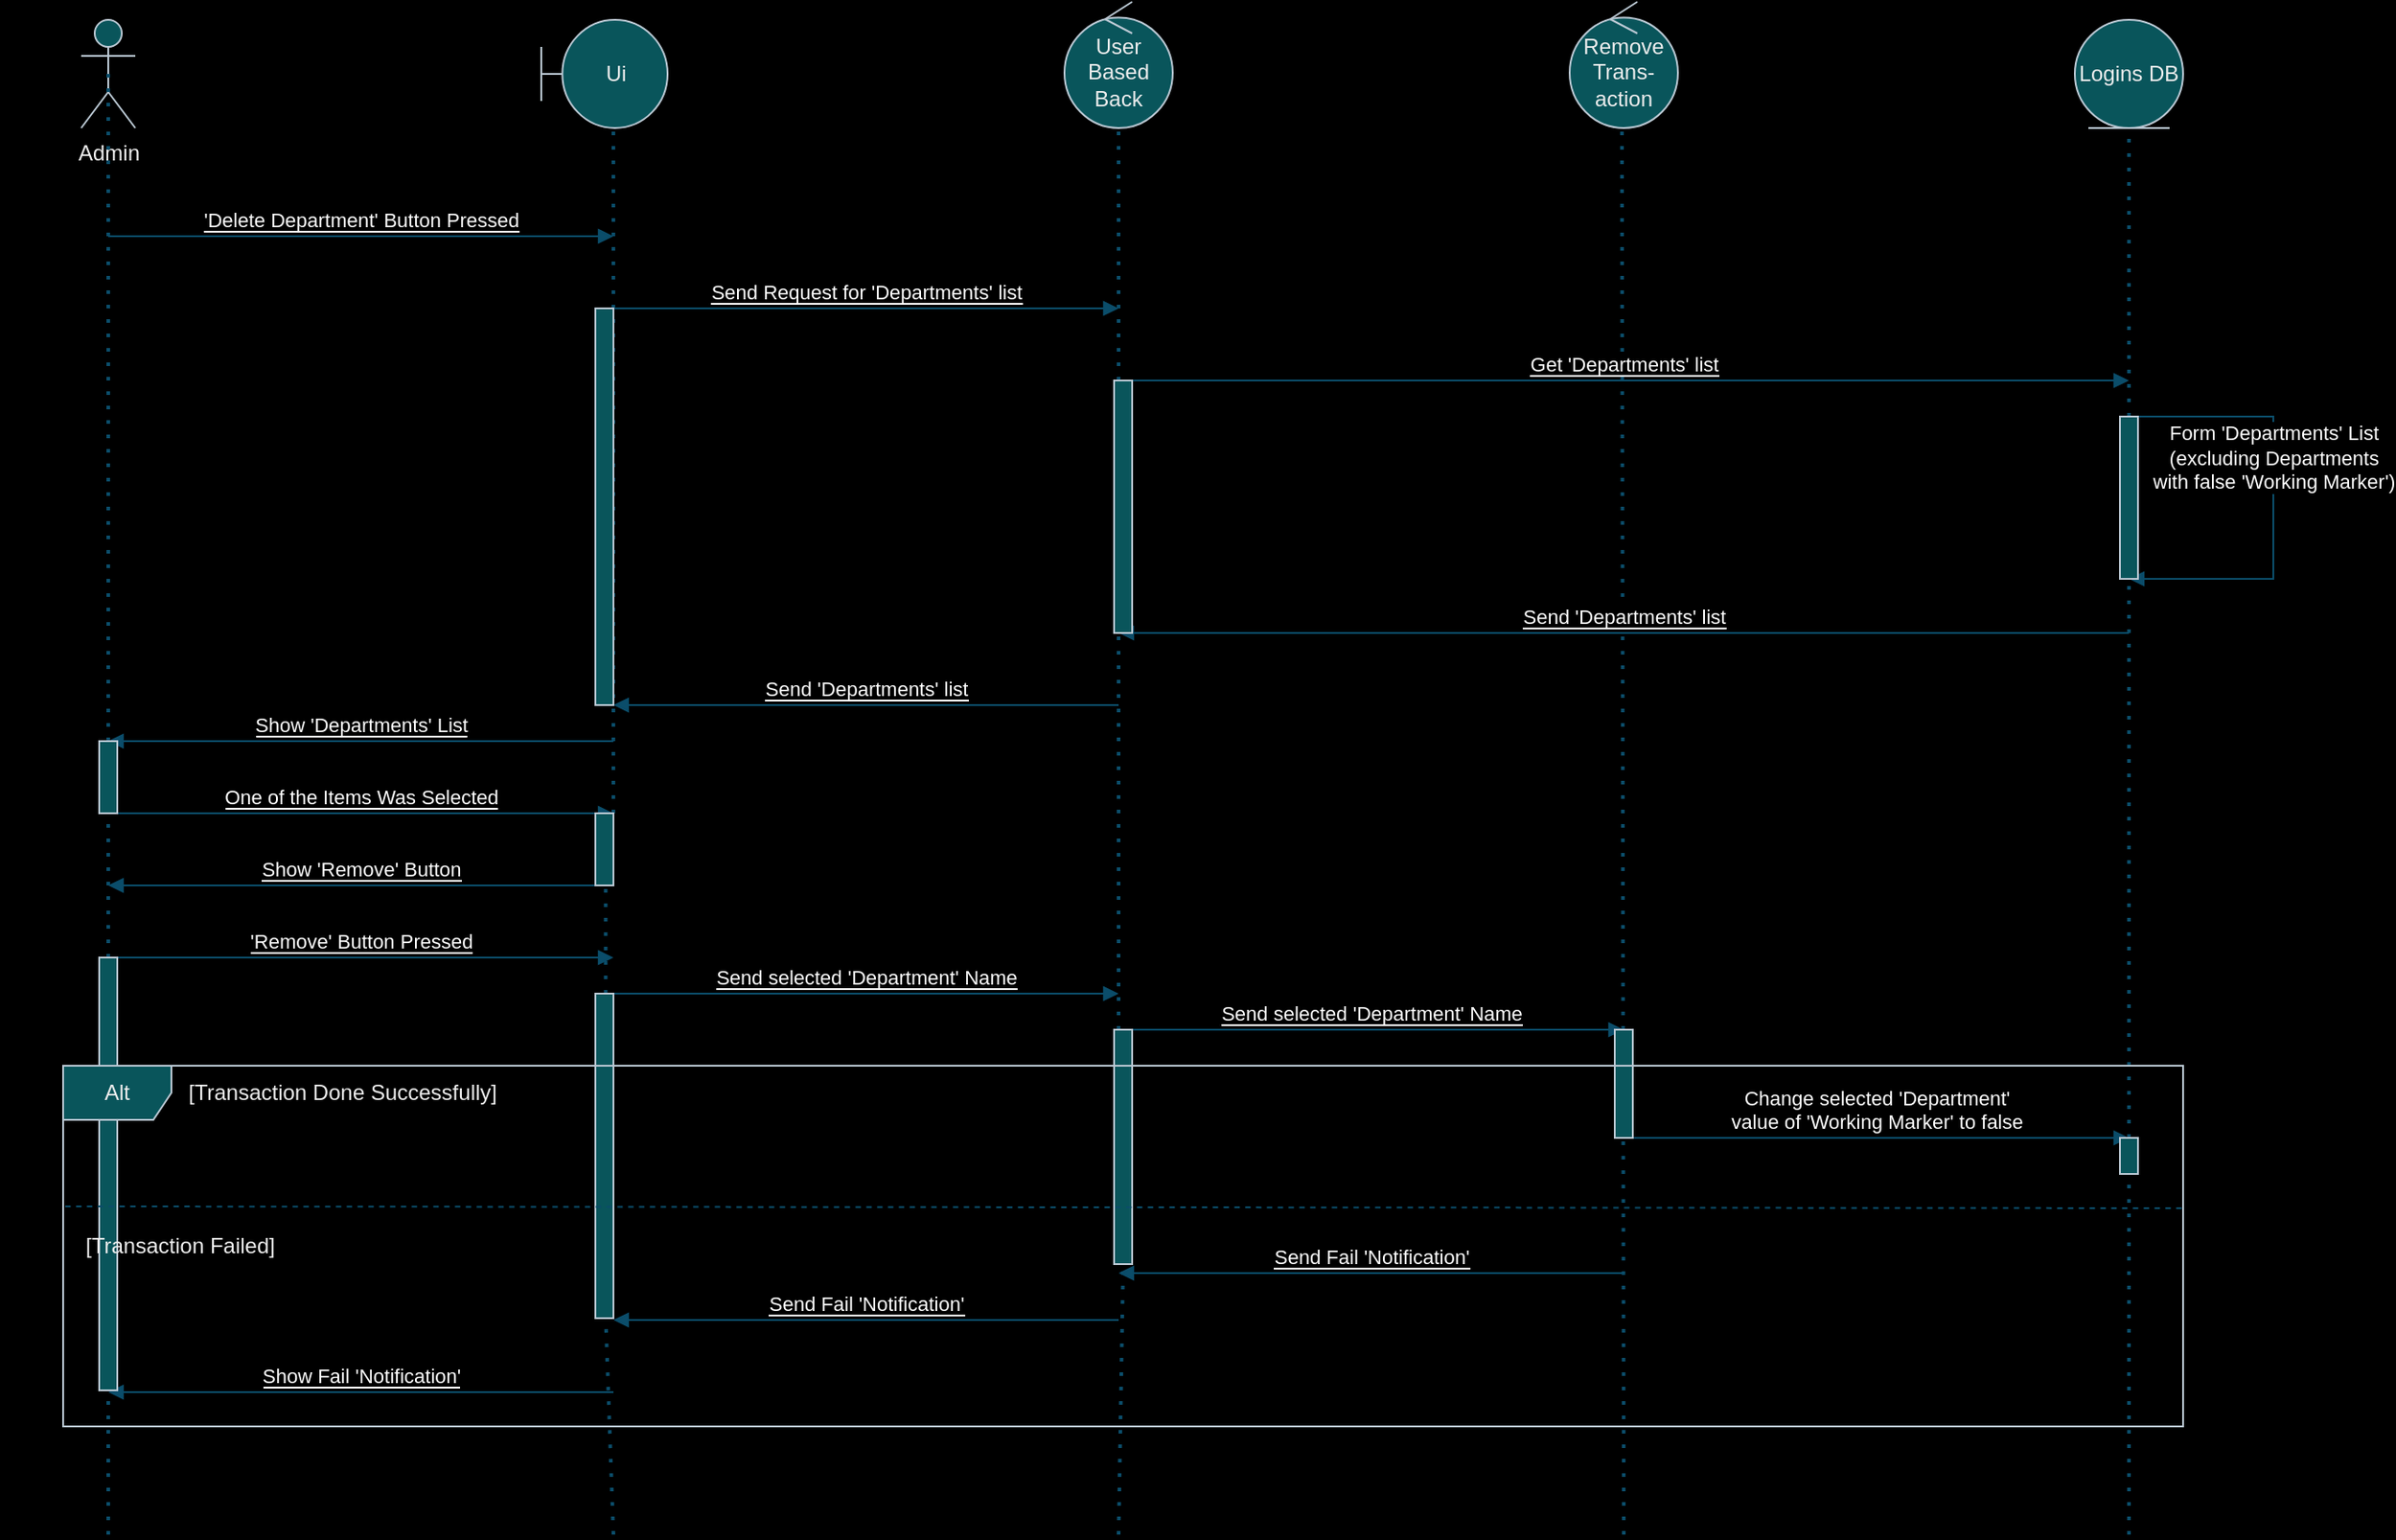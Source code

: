 <mxfile version="22.0.8" type="device">
  <diagram name="Страница — 1" id="wJT4-EpHvM9rx5x6npfZ">
    <mxGraphModel dx="1026" dy="692" grid="1" gridSize="10" guides="1" tooltips="1" connect="1" arrows="1" fold="1" page="1" pageScale="1" pageWidth="3300" pageHeight="4681" background="#000000" math="0" shadow="0">
      <root>
        <mxCell id="0" />
        <mxCell id="1" parent="0" />
        <mxCell id="cKOIC_Nxp_G8qz4RDtNg-1" value="Admin&lt;br&gt;" style="shape=umlActor;verticalLabelPosition=bottom;verticalAlign=top;html=1;strokeColor=#BAC8D3;fontColor=#EEEEEE;fillColor=#09555B;" vertex="1" parent="1">
          <mxGeometry x="105" y="120" width="30" height="60" as="geometry" />
        </mxCell>
        <mxCell id="cKOIC_Nxp_G8qz4RDtNg-2" value="Ui" style="shape=umlBoundary;whiteSpace=wrap;html=1;strokeColor=#BAC8D3;fontColor=#EEEEEE;fillColor=#09555B;" vertex="1" parent="1">
          <mxGeometry x="360" y="120" width="70" height="60" as="geometry" />
        </mxCell>
        <mxCell id="cKOIC_Nxp_G8qz4RDtNg-3" value="User Based Back" style="ellipse;shape=umlControl;whiteSpace=wrap;html=1;strokeColor=#BAC8D3;fontColor=#EEEEEE;fillColor=#09555B;" vertex="1" parent="1">
          <mxGeometry x="650" y="110" width="60" height="70" as="geometry" />
        </mxCell>
        <mxCell id="cKOIC_Nxp_G8qz4RDtNg-4" value="Remove Trans-action" style="ellipse;shape=umlControl;whiteSpace=wrap;html=1;strokeColor=#BAC8D3;fontColor=#EEEEEE;fillColor=#09555B;" vertex="1" parent="1">
          <mxGeometry x="930" y="110" width="60" height="70" as="geometry" />
        </mxCell>
        <mxCell id="cKOIC_Nxp_G8qz4RDtNg-5" value="Logins DB" style="ellipse;shape=umlEntity;whiteSpace=wrap;html=1;strokeColor=#BAC8D3;fontColor=#EEEEEE;fillColor=#09555B;" vertex="1" parent="1">
          <mxGeometry x="1210" y="120" width="60" height="60" as="geometry" />
        </mxCell>
        <mxCell id="cKOIC_Nxp_G8qz4RDtNg-6" value="" style="endArrow=none;dashed=1;html=1;dashPattern=1 3;strokeWidth=2;rounded=0;strokeColor=#0B4D6A;entryX=0.5;entryY=1;entryDx=0;entryDy=0;" edge="1" parent="1" source="cKOIC_Nxp_G8qz4RDtNg-44">
          <mxGeometry width="50" height="50" relative="1" as="geometry">
            <mxPoint x="1240" y="960" as="sourcePoint" />
            <mxPoint x="1240" y="180" as="targetPoint" />
          </mxGeometry>
        </mxCell>
        <mxCell id="cKOIC_Nxp_G8qz4RDtNg-7" value="" style="endArrow=none;dashed=1;html=1;dashPattern=1 3;strokeWidth=2;rounded=0;strokeColor=#0B4D6A;entryX=0.483;entryY=0.986;entryDx=0;entryDy=0;entryPerimeter=0;" edge="1" parent="1" target="cKOIC_Nxp_G8qz4RDtNg-4">
          <mxGeometry width="50" height="50" relative="1" as="geometry">
            <mxPoint x="960" y="960" as="sourcePoint" />
            <mxPoint x="959" y="200" as="targetPoint" />
          </mxGeometry>
        </mxCell>
        <mxCell id="cKOIC_Nxp_G8qz4RDtNg-8" value="" style="endArrow=none;dashed=1;html=1;dashPattern=1 3;strokeWidth=2;rounded=0;strokeColor=#0B4D6A;entryX=0.5;entryY=1.014;entryDx=0;entryDy=0;entryPerimeter=0;" edge="1" parent="1" source="cKOIC_Nxp_G8qz4RDtNg-46" target="cKOIC_Nxp_G8qz4RDtNg-3">
          <mxGeometry width="50" height="50" relative="1" as="geometry">
            <mxPoint x="680" y="960" as="sourcePoint" />
            <mxPoint x="680" y="200" as="targetPoint" />
          </mxGeometry>
        </mxCell>
        <mxCell id="cKOIC_Nxp_G8qz4RDtNg-10" value="" style="endArrow=none;dashed=1;html=1;dashPattern=1 3;strokeWidth=2;rounded=0;strokeColor=#0B4D6A;entryX=0.5;entryY=0.5;entryDx=0;entryDy=0;entryPerimeter=0;" edge="1" parent="1" source="cKOIC_Nxp_G8qz4RDtNg-35" target="cKOIC_Nxp_G8qz4RDtNg-1">
          <mxGeometry width="50" height="50" relative="1" as="geometry">
            <mxPoint x="120" y="960" as="sourcePoint" />
            <mxPoint x="119.5" y="210" as="targetPoint" />
          </mxGeometry>
        </mxCell>
        <mxCell id="cKOIC_Nxp_G8qz4RDtNg-12" value="" style="endArrow=none;dashed=1;html=1;dashPattern=1 3;strokeWidth=2;rounded=0;strokeColor=#0B4D6A;entryX=0.571;entryY=1;entryDx=0;entryDy=0;entryPerimeter=0;" edge="1" parent="1" source="cKOIC_Nxp_G8qz4RDtNg-37" target="cKOIC_Nxp_G8qz4RDtNg-2">
          <mxGeometry width="50" height="50" relative="1" as="geometry">
            <mxPoint x="400" y="960" as="sourcePoint" />
            <mxPoint x="400" y="200" as="targetPoint" />
          </mxGeometry>
        </mxCell>
        <mxCell id="cKOIC_Nxp_G8qz4RDtNg-13" value="&lt;font style=&quot;background-color: rgb(0, 0, 0);&quot; color=&quot;#ffffff&quot;&gt;&#39;Delete Department&#39; Button Pressed&lt;/font&gt;" style="html=1;verticalAlign=bottom;endArrow=block;curved=0;rounded=0;strokeColor=#0B4D6A;" edge="1" parent="1">
          <mxGeometry width="80" relative="1" as="geometry">
            <mxPoint x="120" y="240" as="sourcePoint" />
            <mxPoint x="400" y="240" as="targetPoint" />
          </mxGeometry>
        </mxCell>
        <mxCell id="cKOIC_Nxp_G8qz4RDtNg-14" value="&lt;font style=&quot;background-color: rgb(0, 0, 0);&quot; color=&quot;#ffffff&quot;&gt;Send Request for &#39;Departments&#39; list&lt;/font&gt;" style="html=1;verticalAlign=bottom;endArrow=block;curved=0;rounded=0;strokeColor=#0B4D6A;" edge="1" parent="1">
          <mxGeometry width="80" relative="1" as="geometry">
            <mxPoint x="400" y="280" as="sourcePoint" />
            <mxPoint x="680" y="280" as="targetPoint" />
          </mxGeometry>
        </mxCell>
        <mxCell id="cKOIC_Nxp_G8qz4RDtNg-15" value="&lt;font style=&quot;background-color: rgb(0, 0, 0);&quot; color=&quot;#ffffff&quot;&gt;Get &#39;Departments&#39; list&lt;/font&gt;" style="html=1;verticalAlign=bottom;endArrow=block;curved=0;rounded=0;strokeColor=#0B4D6A;" edge="1" parent="1">
          <mxGeometry width="80" relative="1" as="geometry">
            <mxPoint x="680" y="320" as="sourcePoint" />
            <mxPoint x="1240" y="320" as="targetPoint" />
          </mxGeometry>
        </mxCell>
        <mxCell id="cKOIC_Nxp_G8qz4RDtNg-16" value="&lt;font style=&quot;&quot; color=&quot;#ffffff&quot;&gt;Form &#39;Departments&#39; List &lt;br&gt;(excluding Departments &lt;br&gt;with false &#39;Working Marker&#39;)&lt;/font&gt;" style="html=1;verticalAlign=bottom;endArrow=block;curved=0;rounded=0;strokeColor=#0B4D6A;labelBackgroundColor=#000000;" edge="1" parent="1">
          <mxGeometry width="80" relative="1" as="geometry">
            <mxPoint x="1240" y="340" as="sourcePoint" />
            <mxPoint x="1240" y="430" as="targetPoint" />
            <Array as="points">
              <mxPoint x="1320" y="340" />
              <mxPoint x="1320" y="430" />
            </Array>
          </mxGeometry>
        </mxCell>
        <mxCell id="cKOIC_Nxp_G8qz4RDtNg-17" value="&lt;font style=&quot;background-color: rgb(0, 0, 0);&quot; color=&quot;#ffffff&quot;&gt;Send &#39;Departments&#39; list&lt;/font&gt;" style="html=1;verticalAlign=bottom;endArrow=block;curved=0;rounded=0;strokeColor=#0B4D6A;" edge="1" parent="1">
          <mxGeometry width="80" relative="1" as="geometry">
            <mxPoint x="1240" y="460" as="sourcePoint" />
            <mxPoint x="680" y="460" as="targetPoint" />
          </mxGeometry>
        </mxCell>
        <mxCell id="cKOIC_Nxp_G8qz4RDtNg-18" value="&lt;font style=&quot;background-color: rgb(0, 0, 0);&quot; color=&quot;#ffffff&quot;&gt;Send &#39;Departments&#39; list&lt;/font&gt;" style="html=1;verticalAlign=bottom;endArrow=block;curved=0;rounded=0;strokeColor=#0B4D6A;" edge="1" parent="1">
          <mxGeometry width="80" relative="1" as="geometry">
            <mxPoint x="680" y="500" as="sourcePoint" />
            <mxPoint x="400" y="500" as="targetPoint" />
          </mxGeometry>
        </mxCell>
        <mxCell id="cKOIC_Nxp_G8qz4RDtNg-19" value="&lt;font style=&quot;background-color: rgb(0, 0, 0);&quot; color=&quot;#ffffff&quot;&gt;Show &#39;Departments&#39; List&lt;/font&gt;" style="html=1;verticalAlign=bottom;endArrow=block;curved=0;rounded=0;strokeColor=#0B4D6A;" edge="1" parent="1">
          <mxGeometry width="80" relative="1" as="geometry">
            <mxPoint x="400" y="520" as="sourcePoint" />
            <mxPoint x="120" y="520" as="targetPoint" />
          </mxGeometry>
        </mxCell>
        <mxCell id="cKOIC_Nxp_G8qz4RDtNg-20" value="&lt;font style=&quot;background-color: rgb(0, 0, 0);&quot; color=&quot;#ffffff&quot;&gt;One of the Items Was Selected&lt;/font&gt;" style="html=1;verticalAlign=bottom;endArrow=block;curved=0;rounded=0;strokeColor=#0B4D6A;" edge="1" parent="1">
          <mxGeometry width="80" relative="1" as="geometry">
            <mxPoint x="120" y="560" as="sourcePoint" />
            <mxPoint x="400" y="560" as="targetPoint" />
          </mxGeometry>
        </mxCell>
        <mxCell id="cKOIC_Nxp_G8qz4RDtNg-21" value="&lt;font style=&quot;background-color: rgb(0, 0, 0);&quot; color=&quot;#ffffff&quot;&gt;Show &#39;Remove&#39; Button&lt;/font&gt;" style="html=1;verticalAlign=bottom;endArrow=block;curved=0;rounded=0;strokeColor=#0B4D6A;" edge="1" parent="1">
          <mxGeometry width="80" relative="1" as="geometry">
            <mxPoint x="400" y="600" as="sourcePoint" />
            <mxPoint x="120" y="600" as="targetPoint" />
          </mxGeometry>
        </mxCell>
        <mxCell id="cKOIC_Nxp_G8qz4RDtNg-22" value="&lt;font style=&quot;background-color: rgb(0, 0, 0);&quot; color=&quot;#ffffff&quot;&gt;&#39;Remove&#39; Button Pressed&lt;/font&gt;" style="html=1;verticalAlign=bottom;endArrow=block;curved=0;rounded=0;strokeColor=#0B4D6A;" edge="1" parent="1">
          <mxGeometry width="80" relative="1" as="geometry">
            <mxPoint x="120" y="640" as="sourcePoint" />
            <mxPoint x="400" y="640" as="targetPoint" />
          </mxGeometry>
        </mxCell>
        <mxCell id="cKOIC_Nxp_G8qz4RDtNg-23" value="&lt;font style=&quot;background-color: rgb(0, 0, 0);&quot; color=&quot;#ffffff&quot;&gt;Send selected &#39;Department&#39; Name&lt;/font&gt;" style="html=1;verticalAlign=bottom;endArrow=block;curved=0;rounded=0;strokeColor=#0B4D6A;" edge="1" parent="1">
          <mxGeometry width="80" relative="1" as="geometry">
            <mxPoint x="400" y="660" as="sourcePoint" />
            <mxPoint x="680" y="660" as="targetPoint" />
          </mxGeometry>
        </mxCell>
        <mxCell id="cKOIC_Nxp_G8qz4RDtNg-24" value="&lt;font style=&quot;background-color: rgb(0, 0, 0);&quot; color=&quot;#ffffff&quot;&gt;Send selected &#39;Department&#39; Name&lt;/font&gt;" style="html=1;verticalAlign=bottom;endArrow=block;curved=0;rounded=0;strokeColor=#0B4D6A;" edge="1" parent="1">
          <mxGeometry width="80" relative="1" as="geometry">
            <mxPoint x="680" y="680" as="sourcePoint" />
            <mxPoint x="960" y="680" as="targetPoint" />
          </mxGeometry>
        </mxCell>
        <mxCell id="cKOIC_Nxp_G8qz4RDtNg-25" value="&lt;font style=&quot;&quot; color=&quot;#ffffff&quot;&gt;Change selected &#39;Department&#39;&lt;br&gt;value of &#39;Working Marker&#39; to false&lt;br&gt;&lt;/font&gt;" style="html=1;verticalAlign=bottom;endArrow=block;curved=0;rounded=0;strokeColor=#0B4D6A;labelBackgroundColor=#000000;" edge="1" parent="1">
          <mxGeometry width="80" relative="1" as="geometry">
            <mxPoint x="960" y="740" as="sourcePoint" />
            <mxPoint x="1240" y="740" as="targetPoint" />
            <mxPoint as="offset" />
          </mxGeometry>
        </mxCell>
        <mxCell id="cKOIC_Nxp_G8qz4RDtNg-30" value="&lt;font style=&quot;background-color: rgb(0, 0, 0);&quot; color=&quot;#ffffff&quot;&gt;Send Fail &#39;Notification&#39;&lt;/font&gt;" style="html=1;verticalAlign=bottom;endArrow=block;curved=0;rounded=0;strokeColor=#0B4D6A;" edge="1" parent="1">
          <mxGeometry width="80" relative="1" as="geometry">
            <mxPoint x="960" y="815" as="sourcePoint" />
            <mxPoint x="680" y="815" as="targetPoint" />
          </mxGeometry>
        </mxCell>
        <mxCell id="cKOIC_Nxp_G8qz4RDtNg-31" value="&lt;font style=&quot;background-color: rgb(0, 0, 0);&quot; color=&quot;#ffffff&quot;&gt;Send Fail &#39;Notification&#39;&lt;/font&gt;" style="html=1;verticalAlign=bottom;endArrow=block;curved=0;rounded=0;strokeColor=#0B4D6A;" edge="1" parent="1">
          <mxGeometry width="80" relative="1" as="geometry">
            <mxPoint x="680" y="841" as="sourcePoint" />
            <mxPoint x="400" y="841" as="targetPoint" />
          </mxGeometry>
        </mxCell>
        <mxCell id="cKOIC_Nxp_G8qz4RDtNg-32" value="&lt;font style=&quot;background-color: rgb(0, 0, 0);&quot; color=&quot;#ffffff&quot;&gt;Show Fail &#39;Notification&#39;&lt;/font&gt;" style="html=1;verticalAlign=bottom;endArrow=block;curved=0;rounded=0;strokeColor=#0B4D6A;" edge="1" parent="1">
          <mxGeometry width="80" relative="1" as="geometry">
            <mxPoint x="400" y="881" as="sourcePoint" />
            <mxPoint x="120" y="881" as="targetPoint" />
          </mxGeometry>
        </mxCell>
        <mxCell id="cKOIC_Nxp_G8qz4RDtNg-34" value="" style="html=1;points=[[0,0,0,0,5],[0,1,0,0,-5],[1,0,0,0,5],[1,1,0,0,-5]];perimeter=orthogonalPerimeter;outlineConnect=0;targetShapes=umlLifeline;portConstraint=eastwest;newEdgeStyle={&quot;curved&quot;:0,&quot;rounded&quot;:0};strokeColor=#BAC8D3;fontColor=#EEEEEE;fillColor=#09555B;" vertex="1" parent="1">
          <mxGeometry x="390" y="280" width="10" height="220" as="geometry" />
        </mxCell>
        <mxCell id="cKOIC_Nxp_G8qz4RDtNg-36" value="" style="endArrow=none;dashed=1;html=1;dashPattern=1 3;strokeWidth=2;rounded=0;strokeColor=#0B4D6A;entryX=0.5;entryY=0.5;entryDx=0;entryDy=0;entryPerimeter=0;" edge="1" parent="1" source="cKOIC_Nxp_G8qz4RDtNg-39" target="cKOIC_Nxp_G8qz4RDtNg-35">
          <mxGeometry width="50" height="50" relative="1" as="geometry">
            <mxPoint x="120" y="960" as="sourcePoint" />
            <mxPoint x="120" y="150" as="targetPoint" />
          </mxGeometry>
        </mxCell>
        <mxCell id="cKOIC_Nxp_G8qz4RDtNg-35" value="" style="html=1;points=[[0,0,0,0,5],[0,1,0,0,-5],[1,0,0,0,5],[1,1,0,0,-5]];perimeter=orthogonalPerimeter;outlineConnect=0;targetShapes=umlLifeline;portConstraint=eastwest;newEdgeStyle={&quot;curved&quot;:0,&quot;rounded&quot;:0};strokeColor=#BAC8D3;fontColor=#EEEEEE;fillColor=#09555B;" vertex="1" parent="1">
          <mxGeometry x="115" y="520" width="10" height="40" as="geometry" />
        </mxCell>
        <mxCell id="cKOIC_Nxp_G8qz4RDtNg-38" value="" style="endArrow=none;dashed=1;html=1;dashPattern=1 3;strokeWidth=2;rounded=0;strokeColor=#0B4D6A;entryX=0.571;entryY=1;entryDx=0;entryDy=0;entryPerimeter=0;" edge="1" parent="1" source="cKOIC_Nxp_G8qz4RDtNg-41" target="cKOIC_Nxp_G8qz4RDtNg-37">
          <mxGeometry width="50" height="50" relative="1" as="geometry">
            <mxPoint x="400" y="960" as="sourcePoint" />
            <mxPoint x="400" y="180" as="targetPoint" />
          </mxGeometry>
        </mxCell>
        <mxCell id="cKOIC_Nxp_G8qz4RDtNg-37" value="" style="html=1;points=[[0,0,0,0,5],[0,1,0,0,-5],[1,0,0,0,5],[1,1,0,0,-5]];perimeter=orthogonalPerimeter;outlineConnect=0;targetShapes=umlLifeline;portConstraint=eastwest;newEdgeStyle={&quot;curved&quot;:0,&quot;rounded&quot;:0};strokeColor=#BAC8D3;fontColor=#EEEEEE;fillColor=#09555B;" vertex="1" parent="1">
          <mxGeometry x="390" y="560" width="10" height="40" as="geometry" />
        </mxCell>
        <mxCell id="cKOIC_Nxp_G8qz4RDtNg-40" value="" style="endArrow=none;dashed=1;html=1;dashPattern=1 3;strokeWidth=2;rounded=0;strokeColor=#0B4D6A;entryX=0.5;entryY=0.5;entryDx=0;entryDy=0;entryPerimeter=0;" edge="1" parent="1" target="cKOIC_Nxp_G8qz4RDtNg-39">
          <mxGeometry width="50" height="50" relative="1" as="geometry">
            <mxPoint x="120" y="960" as="sourcePoint" />
            <mxPoint x="120" y="540" as="targetPoint" />
          </mxGeometry>
        </mxCell>
        <mxCell id="cKOIC_Nxp_G8qz4RDtNg-39" value="" style="html=1;points=[[0,0,0,0,5],[0,1,0,0,-5],[1,0,0,0,5],[1,1,0,0,-5]];perimeter=orthogonalPerimeter;outlineConnect=0;targetShapes=umlLifeline;portConstraint=eastwest;newEdgeStyle={&quot;curved&quot;:0,&quot;rounded&quot;:0};strokeColor=#BAC8D3;fontColor=#EEEEEE;fillColor=#09555B;" vertex="1" parent="1">
          <mxGeometry x="115" y="640" width="10" height="240" as="geometry" />
        </mxCell>
        <mxCell id="cKOIC_Nxp_G8qz4RDtNg-42" value="" style="endArrow=none;dashed=1;html=1;dashPattern=1 3;strokeWidth=2;rounded=0;strokeColor=#0B4D6A;entryX=0.571;entryY=1;entryDx=0;entryDy=0;entryPerimeter=0;" edge="1" parent="1" target="cKOIC_Nxp_G8qz4RDtNg-41">
          <mxGeometry width="50" height="50" relative="1" as="geometry">
            <mxPoint x="400" y="960" as="sourcePoint" />
            <mxPoint x="396" y="600" as="targetPoint" />
          </mxGeometry>
        </mxCell>
        <mxCell id="cKOIC_Nxp_G8qz4RDtNg-41" value="" style="html=1;points=[[0,0,0,0,5],[0,1,0,0,-5],[1,0,0,0,5],[1,1,0,0,-5]];perimeter=orthogonalPerimeter;outlineConnect=0;targetShapes=umlLifeline;portConstraint=eastwest;newEdgeStyle={&quot;curved&quot;:0,&quot;rounded&quot;:0};strokeColor=#BAC8D3;fontColor=#EEEEEE;fillColor=#09555B;" vertex="1" parent="1">
          <mxGeometry x="390" y="660" width="10" height="180" as="geometry" />
        </mxCell>
        <mxCell id="cKOIC_Nxp_G8qz4RDtNg-43" value="" style="html=1;points=[[0,0,0,0,5],[0,1,0,0,-5],[1,0,0,0,5],[1,1,0,0,-5]];perimeter=orthogonalPerimeter;outlineConnect=0;targetShapes=umlLifeline;portConstraint=eastwest;newEdgeStyle={&quot;curved&quot;:0,&quot;rounded&quot;:0};strokeColor=#BAC8D3;fontColor=#EEEEEE;fillColor=#09555B;" vertex="1" parent="1">
          <mxGeometry x="677.5" y="320" width="10" height="140" as="geometry" />
        </mxCell>
        <mxCell id="cKOIC_Nxp_G8qz4RDtNg-45" value="" style="endArrow=none;dashed=1;html=1;dashPattern=1 3;strokeWidth=2;rounded=0;strokeColor=#0B4D6A;entryX=0.5;entryY=1;entryDx=0;entryDy=0;" edge="1" parent="1" source="cKOIC_Nxp_G8qz4RDtNg-49" target="cKOIC_Nxp_G8qz4RDtNg-44">
          <mxGeometry width="50" height="50" relative="1" as="geometry">
            <mxPoint x="1240" y="960" as="sourcePoint" />
            <mxPoint x="1240" y="180" as="targetPoint" />
          </mxGeometry>
        </mxCell>
        <mxCell id="cKOIC_Nxp_G8qz4RDtNg-44" value="" style="html=1;points=[[0,0,0,0,5],[0,1,0,0,-5],[1,0,0,0,5],[1,1,0,0,-5]];perimeter=orthogonalPerimeter;outlineConnect=0;targetShapes=umlLifeline;portConstraint=eastwest;newEdgeStyle={&quot;curved&quot;:0,&quot;rounded&quot;:0};strokeColor=#BAC8D3;fontColor=#EEEEEE;fillColor=#09555B;" vertex="1" parent="1">
          <mxGeometry x="1235" y="340" width="10" height="90" as="geometry" />
        </mxCell>
        <mxCell id="cKOIC_Nxp_G8qz4RDtNg-47" value="" style="endArrow=none;dashed=1;html=1;dashPattern=1 3;strokeWidth=2;rounded=0;strokeColor=#0B4D6A;entryX=0.5;entryY=1.014;entryDx=0;entryDy=0;entryPerimeter=0;" edge="1" parent="1" target="cKOIC_Nxp_G8qz4RDtNg-46">
          <mxGeometry width="50" height="50" relative="1" as="geometry">
            <mxPoint x="680" y="960" as="sourcePoint" />
            <mxPoint x="680" y="181" as="targetPoint" />
          </mxGeometry>
        </mxCell>
        <mxCell id="cKOIC_Nxp_G8qz4RDtNg-46" value="" style="html=1;points=[[0,0,0,0,5],[0,1,0,0,-5],[1,0,0,0,5],[1,1,0,0,-5]];perimeter=orthogonalPerimeter;outlineConnect=0;targetShapes=umlLifeline;portConstraint=eastwest;newEdgeStyle={&quot;curved&quot;:0,&quot;rounded&quot;:0};strokeColor=#BAC8D3;fontColor=#EEEEEE;fillColor=#09555B;" vertex="1" parent="1">
          <mxGeometry x="677.5" y="680" width="10" height="130" as="geometry" />
        </mxCell>
        <mxCell id="cKOIC_Nxp_G8qz4RDtNg-48" value="" style="html=1;points=[[0,0,0,0,5],[0,1,0,0,-5],[1,0,0,0,5],[1,1,0,0,-5]];perimeter=orthogonalPerimeter;outlineConnect=0;targetShapes=umlLifeline;portConstraint=eastwest;newEdgeStyle={&quot;curved&quot;:0,&quot;rounded&quot;:0};strokeColor=#BAC8D3;fontColor=#EEEEEE;fillColor=#09555B;" vertex="1" parent="1">
          <mxGeometry x="955" y="680" width="10" height="60" as="geometry" />
        </mxCell>
        <mxCell id="cKOIC_Nxp_G8qz4RDtNg-50" value="" style="endArrow=none;dashed=1;html=1;dashPattern=1 3;strokeWidth=2;rounded=0;strokeColor=#0B4D6A;entryX=0.5;entryY=1;entryDx=0;entryDy=0;" edge="1" parent="1" target="cKOIC_Nxp_G8qz4RDtNg-49">
          <mxGeometry width="50" height="50" relative="1" as="geometry">
            <mxPoint x="1240" y="960" as="sourcePoint" />
            <mxPoint x="1240" y="430" as="targetPoint" />
          </mxGeometry>
        </mxCell>
        <mxCell id="cKOIC_Nxp_G8qz4RDtNg-49" value="" style="html=1;points=[[0,0,0,0,5],[0,1,0,0,-5],[1,0,0,0,5],[1,1,0,0,-5]];perimeter=orthogonalPerimeter;outlineConnect=0;targetShapes=umlLifeline;portConstraint=eastwest;newEdgeStyle={&quot;curved&quot;:0,&quot;rounded&quot;:0};strokeColor=#BAC8D3;fontColor=#EEEEEE;fillColor=#09555B;" vertex="1" parent="1">
          <mxGeometry x="1235" y="740" width="10" height="20" as="geometry" />
        </mxCell>
        <mxCell id="cKOIC_Nxp_G8qz4RDtNg-26" value="Alt" style="shape=umlFrame;whiteSpace=wrap;html=1;pointerEvents=0;strokeColor=#BAC8D3;fontColor=#EEEEEE;fillColor=#09555B;" vertex="1" parent="1">
          <mxGeometry x="95" y="700" width="1175" height="200" as="geometry" />
        </mxCell>
        <mxCell id="cKOIC_Nxp_G8qz4RDtNg-27" value="[Transaction Done Successfully]" style="text;html=1;strokeColor=none;fillColor=none;align=center;verticalAlign=middle;whiteSpace=wrap;rounded=0;fontColor=#EEEEEE;" vertex="1" parent="1">
          <mxGeometry x="150" y="700" width="200" height="30" as="geometry" />
        </mxCell>
        <mxCell id="cKOIC_Nxp_G8qz4RDtNg-28" value="" style="endArrow=none;dashed=1;html=1;rounded=0;strokeColor=#0B4D6A;exitX=0.001;exitY=0.39;exitDx=0;exitDy=0;exitPerimeter=0;entryX=1;entryY=0.395;entryDx=0;entryDy=0;entryPerimeter=0;" edge="1" parent="1" source="cKOIC_Nxp_G8qz4RDtNg-26" target="cKOIC_Nxp_G8qz4RDtNg-26">
          <mxGeometry width="50" height="50" relative="1" as="geometry">
            <mxPoint x="200" y="830" as="sourcePoint" />
            <mxPoint x="250" y="780" as="targetPoint" />
          </mxGeometry>
        </mxCell>
        <mxCell id="cKOIC_Nxp_G8qz4RDtNg-29" value="[Transaction Failed]" style="text;html=1;strokeColor=none;fillColor=none;align=center;verticalAlign=middle;whiteSpace=wrap;rounded=0;fontColor=#EEEEEE;" vertex="1" parent="1">
          <mxGeometry x="60" y="785" width="200" height="30" as="geometry" />
        </mxCell>
      </root>
    </mxGraphModel>
  </diagram>
</mxfile>
